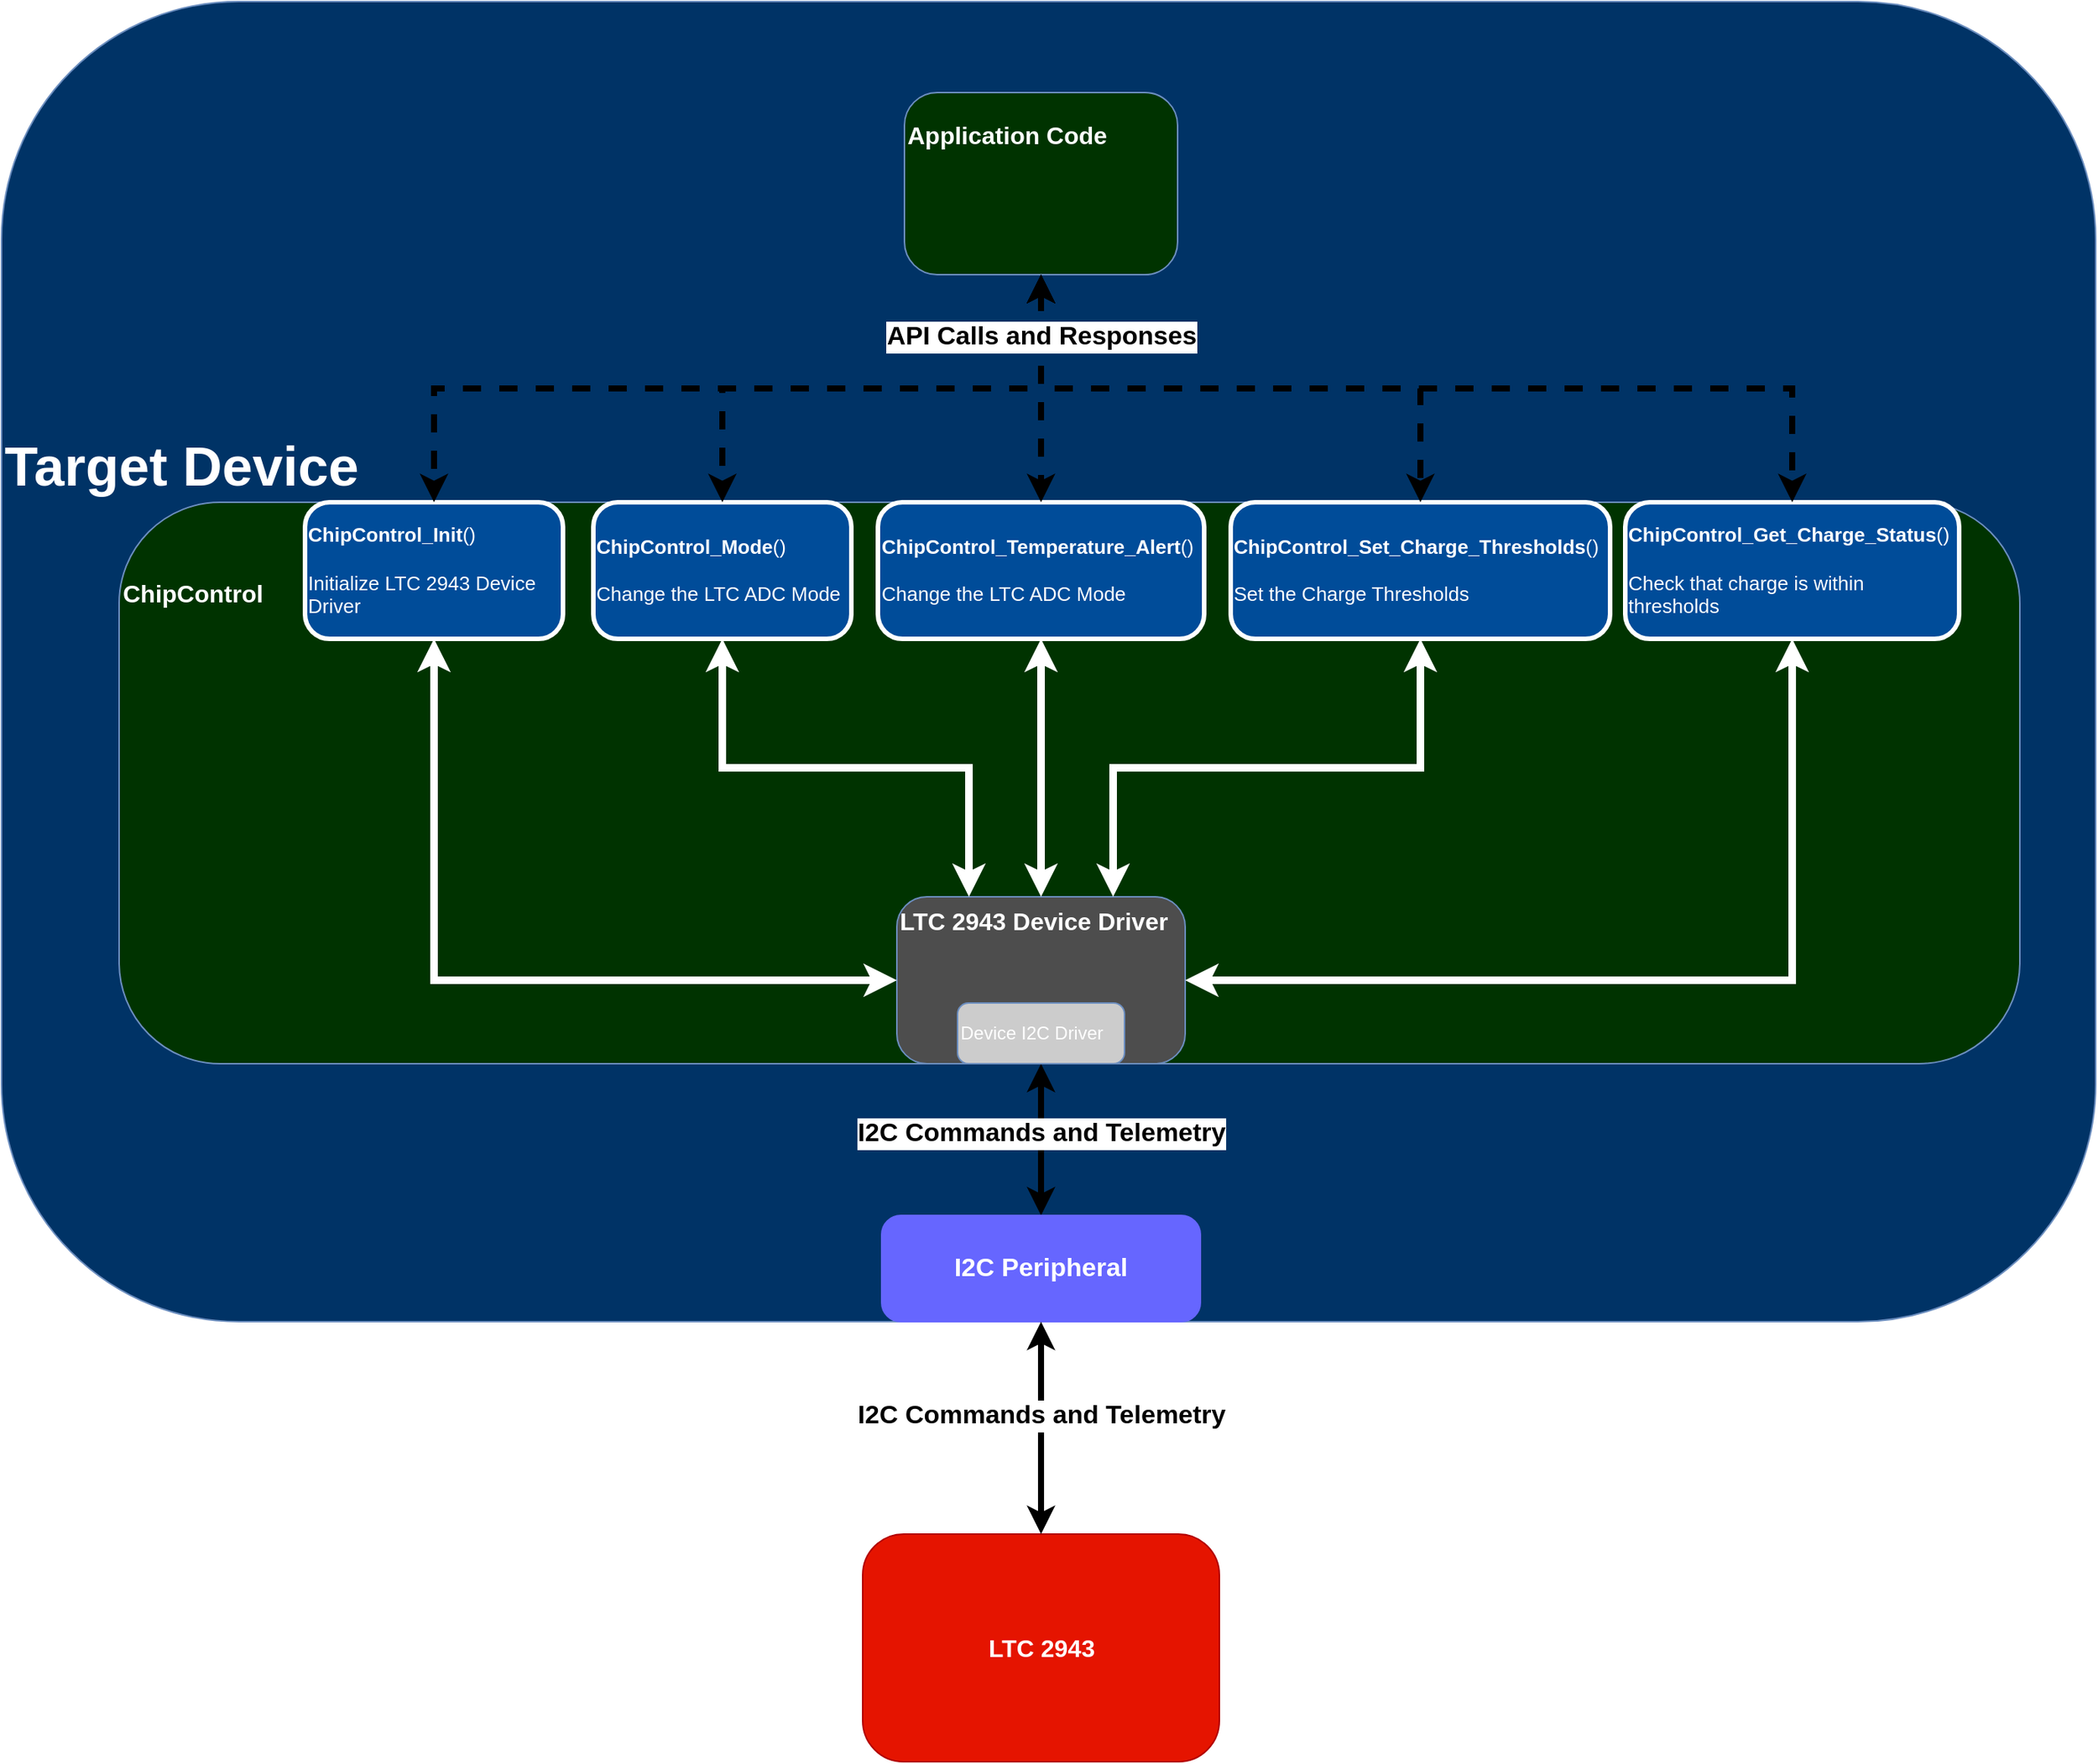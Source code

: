 <mxfile>
    <diagram name="Page-1" id="YSngG0qGiOhu6M7bXhyd">
        <mxGraphModel dx="4084" dy="2234" grid="1" gridSize="10" guides="1" tooltips="1" connect="1" arrows="1" fold="1" page="1" pageScale="1" pageWidth="850" pageHeight="1100" math="0" shadow="0">
            <root>
                <mxCell id="0"/>
                <mxCell id="1" parent="0"/>
                <mxCell id="uFqVLY0AYo3u75sG4OVG-23" value="&lt;div style=&quot;line-height: 150%; font-size: 16px;&quot;&gt;&lt;span style=&quot;background-color: initial; color: rgb(255, 255, 255); font-size: 36px;&quot;&gt;Target Device&lt;/span&gt;&lt;br style=&quot;font-size: 16px;&quot;&gt;&lt;/div&gt;" style="rounded=1;whiteSpace=wrap;html=1;fillColor=#003366;strokeColor=#6c8ebf;gradientColor=none;align=left;arcSize=18;fontSize=16;spacingTop=-250;fontStyle=1" parent="1" vertex="1">
                    <mxGeometry x="-280" y="-420" width="1380" height="870" as="geometry"/>
                </mxCell>
                <mxCell id="AsTAmV6llMDFFiS0ubSx-2" value="&lt;div style=&quot;line-height: 150%; font-size: 16px;&quot;&gt;&lt;span style=&quot;background-color: initial; color: rgb(255, 255, 255); font-size: 16px;&quot;&gt;ChipControl&amp;nbsp;&lt;/span&gt;&lt;br style=&quot;font-size: 16px;&quot;&gt;&lt;/div&gt;" style="rounded=1;whiteSpace=wrap;html=1;fillColor=#003300;strokeColor=#6c8ebf;gradientColor=none;align=left;arcSize=18;fontSize=16;spacingTop=-250;fontStyle=1" parent="1" vertex="1">
                    <mxGeometry x="-202.5" y="-90" width="1252.5" height="370" as="geometry"/>
                </mxCell>
                <mxCell id="AsTAmV6llMDFFiS0ubSx-3" value="&lt;font color=&quot;#ffffff&quot; style=&quot;font-size: 16px;&quot;&gt;LTC 2943 Device Driver&lt;/font&gt;" style="rounded=1;whiteSpace=wrap;html=1;fillColor=#4D4D4D;strokeColor=#6c8ebf;gradientColor=none;align=left;arcSize=18;fontSize=16;spacingTop=-79;fontStyle=1" parent="1" vertex="1">
                    <mxGeometry x="310" y="170" width="190" height="110" as="geometry"/>
                </mxCell>
                <mxCell id="AsTAmV6llMDFFiS0ubSx-7" style="edgeStyle=orthogonalEdgeStyle;rounded=0;orthogonalLoop=1;jettySize=auto;html=1;exitX=0.5;exitY=1;exitDx=0;exitDy=0;entryX=0.5;entryY=0;entryDx=0;entryDy=0;startArrow=classic;startFill=1;strokeWidth=4;fontSize=42;fontStyle=1" parent="1" source="AsTAmV6llMDFFiS0ubSx-4" target="uFqVLY0AYo3u75sG4OVG-24" edge="1">
                    <mxGeometry relative="1" as="geometry"/>
                </mxCell>
                <mxCell id="AsTAmV6llMDFFiS0ubSx-8" value="&lt;font size=&quot;1&quot; style=&quot;&quot;&gt;&lt;b style=&quot;font-size: 17px;&quot;&gt;I2C Commands and Telemetry&lt;/b&gt;&lt;/font&gt;" style="edgeLabel;html=1;align=center;verticalAlign=middle;resizable=0;points=[];" parent="AsTAmV6llMDFFiS0ubSx-7" vertex="1" connectable="0">
                    <mxGeometry x="-0.183" y="4" relative="1" as="geometry">
                        <mxPoint x="-4" y="5" as="offset"/>
                    </mxGeometry>
                </mxCell>
                <mxCell id="AsTAmV6llMDFFiS0ubSx-4" value="&lt;font color=&quot;#ffffff&quot;&gt;Device I2C Driver&lt;/font&gt;" style="rounded=1;whiteSpace=wrap;html=1;fillColor=#CCCCCC;strokeColor=#6c8ebf;gradientColor=none;align=left;arcSize=18;" parent="1" vertex="1">
                    <mxGeometry x="350" y="240" width="110" height="40" as="geometry"/>
                </mxCell>
                <mxCell id="AsTAmV6llMDFFiS0ubSx-5" value="&lt;font color=&quot;#ffffff&quot; style=&quot;font-size: 16px;&quot;&gt;LTC 2943&lt;/font&gt;" style="rounded=1;whiteSpace=wrap;html=1;fillColor=#e51400;strokeColor=#B20000;align=center;arcSize=18;fontColor=#ffffff;fontSize=16;fontStyle=1" parent="1" vertex="1">
                    <mxGeometry x="287.5" y="590" width="235" height="150" as="geometry"/>
                </mxCell>
                <mxCell id="uFqVLY0AYo3u75sG4OVG-9" style="edgeStyle=orthogonalEdgeStyle;rounded=0;orthogonalLoop=1;jettySize=auto;html=1;exitX=0.5;exitY=1;exitDx=0;exitDy=0;entryX=0;entryY=0.5;entryDx=0;entryDy=0;endArrow=classic;endFill=1;startArrow=classic;startFill=1;strokeWidth=5;strokeColor=#FFFFFF;" parent="1" source="AsTAmV6llMDFFiS0ubSx-9" target="AsTAmV6llMDFFiS0ubSx-3" edge="1">
                    <mxGeometry relative="1" as="geometry"/>
                </mxCell>
                <mxCell id="AsTAmV6llMDFFiS0ubSx-9" value="&lt;font color=&quot;#ffffff&quot; style=&quot;font-size: 13px;&quot;&gt;&lt;b style=&quot;font-size: 13px;&quot;&gt;ChipControl_Init&lt;/b&gt;()&lt;br style=&quot;font-size: 13px;&quot;&gt;&lt;br style=&quot;font-size: 13px;&quot;&gt;Initialize LTC 2943 Device Driver&lt;/font&gt;" style="rounded=1;whiteSpace=wrap;html=1;fillColor=#004C99;strokeColor=#FFFFFF;gradientColor=none;align=left;arcSize=18;strokeWidth=3;fontSize=13;" parent="1" vertex="1">
                    <mxGeometry x="-80" y="-90" width="170" height="90" as="geometry"/>
                </mxCell>
                <mxCell id="uFqVLY0AYo3u75sG4OVG-3" value="&lt;div style=&quot;line-height: 150%; font-size: 16px;&quot;&gt;&lt;span style=&quot;background-color: initial; color: rgb(255, 255, 255); font-size: 16px;&quot;&gt;Application Code&lt;/span&gt;&lt;br style=&quot;font-size: 16px;&quot;&gt;&lt;/div&gt;" style="rounded=1;whiteSpace=wrap;html=1;fillColor=#003300;strokeColor=#6c8ebf;gradientColor=none;align=left;arcSize=18;spacingTop=-65;fontSize=16;fontStyle=1" parent="1" vertex="1">
                    <mxGeometry x="315" y="-360" width="180" height="120" as="geometry"/>
                </mxCell>
                <mxCell id="uFqVLY0AYo3u75sG4OVG-5" value="&lt;font color=&quot;#ffffff&quot; style=&quot;font-size: 13px;&quot;&gt;&lt;b style=&quot;font-size: 13px;&quot;&gt;ChipControl_Mode&lt;/b&gt;()&lt;br style=&quot;font-size: 13px;&quot;&gt;&lt;br style=&quot;font-size: 13px;&quot;&gt;Change the LTC ADC Mode&lt;br style=&quot;font-size: 13px;&quot;&gt;&lt;/font&gt;" style="rounded=1;whiteSpace=wrap;html=1;fillColor=#004C99;strokeColor=#FFFFFF;gradientColor=none;align=left;arcSize=18;strokeWidth=3;fontSize=13;" parent="1" vertex="1">
                    <mxGeometry x="110" y="-90" width="170" height="90" as="geometry"/>
                </mxCell>
                <mxCell id="uFqVLY0AYo3u75sG4OVG-6" value="&lt;font color=&quot;#ffffff&quot; style=&quot;font-size: 13px;&quot;&gt;&lt;b style=&quot;font-size: 13px;&quot;&gt;ChipControl_Temperature_Alert&lt;/b&gt;()&lt;br style=&quot;font-size: 13px;&quot;&gt;&lt;br style=&quot;font-size: 13px;&quot;&gt;Change the LTC ADC Mode&lt;br style=&quot;font-size: 13px;&quot;&gt;&lt;/font&gt;" style="rounded=1;whiteSpace=wrap;html=1;fillColor=#004C99;strokeColor=#FFFFFF;gradientColor=none;align=left;arcSize=18;strokeWidth=3;fontSize=13;" parent="1" vertex="1">
                    <mxGeometry x="297.5" y="-90" width="215" height="90" as="geometry"/>
                </mxCell>
                <mxCell id="uFqVLY0AYo3u75sG4OVG-7" value="&lt;font color=&quot;#ffffff&quot; style=&quot;font-size: 13px;&quot;&gt;&lt;b style=&quot;font-size: 13px;&quot;&gt;ChipControl_Get_Charge_Status&lt;/b&gt;()&lt;br style=&quot;font-size: 13px;&quot;&gt;&lt;br style=&quot;font-size: 13px;&quot;&gt;Check that charge is within thresholds&lt;br style=&quot;font-size: 13px;&quot;&gt;&lt;/font&gt;" style="rounded=1;whiteSpace=wrap;html=1;fillColor=#004C99;strokeColor=#FFFFFF;gradientColor=none;align=left;arcSize=18;strokeWidth=3;fontSize=13;" parent="1" vertex="1">
                    <mxGeometry x="790" y="-90" width="220" height="90" as="geometry"/>
                </mxCell>
                <mxCell id="uFqVLY0AYo3u75sG4OVG-8" value="&lt;font color=&quot;#ffffff&quot; style=&quot;font-size: 13px;&quot;&gt;&lt;b style=&quot;font-size: 13px;&quot;&gt;ChipControl_Set_Charge_Thresholds&lt;/b&gt;()&lt;br style=&quot;font-size: 13px;&quot;&gt;&lt;br style=&quot;font-size: 13px;&quot;&gt;Set the Charge Thresholds&lt;br style=&quot;font-size: 13px;&quot;&gt;&lt;/font&gt;" style="rounded=1;whiteSpace=wrap;html=1;fillColor=#004C99;strokeColor=#FFFFFF;gradientColor=none;align=left;arcSize=18;strokeWidth=3;fontSize=13;" parent="1" vertex="1">
                    <mxGeometry x="530" y="-90" width="250" height="90" as="geometry"/>
                </mxCell>
                <mxCell id="uFqVLY0AYo3u75sG4OVG-10" style="edgeStyle=orthogonalEdgeStyle;rounded=0;orthogonalLoop=1;jettySize=auto;html=1;exitX=0.5;exitY=1;exitDx=0;exitDy=0;entryX=0.25;entryY=0;entryDx=0;entryDy=0;endArrow=classic;endFill=1;startArrow=classic;startFill=1;strokeWidth=5;strokeColor=#FFFFFF;" parent="1" source="uFqVLY0AYo3u75sG4OVG-5" target="AsTAmV6llMDFFiS0ubSx-3" edge="1">
                    <mxGeometry relative="1" as="geometry">
                        <mxPoint x="15" y="-10" as="sourcePoint"/>
                        <mxPoint x="320" y="235" as="targetPoint"/>
                    </mxGeometry>
                </mxCell>
                <mxCell id="uFqVLY0AYo3u75sG4OVG-11" style="edgeStyle=orthogonalEdgeStyle;rounded=0;orthogonalLoop=1;jettySize=auto;html=1;exitX=0.5;exitY=1;exitDx=0;exitDy=0;entryX=0.5;entryY=0;entryDx=0;entryDy=0;endArrow=classic;endFill=1;startArrow=classic;startFill=1;strokeWidth=5;strokeColor=#FFFFFF;" parent="1" source="uFqVLY0AYo3u75sG4OVG-6" target="AsTAmV6llMDFFiS0ubSx-3" edge="1">
                    <mxGeometry relative="1" as="geometry">
                        <mxPoint x="25" as="sourcePoint"/>
                        <mxPoint x="330" y="245" as="targetPoint"/>
                    </mxGeometry>
                </mxCell>
                <mxCell id="uFqVLY0AYo3u75sG4OVG-12" style="edgeStyle=orthogonalEdgeStyle;rounded=0;orthogonalLoop=1;jettySize=auto;html=1;exitX=0.75;exitY=0;exitDx=0;exitDy=0;entryX=0.5;entryY=1;entryDx=0;entryDy=0;endArrow=classic;endFill=1;startArrow=classic;startFill=1;strokeWidth=5;strokeColor=#FFFFFF;" parent="1" source="AsTAmV6llMDFFiS0ubSx-3" target="uFqVLY0AYo3u75sG4OVG-8" edge="1">
                    <mxGeometry relative="1" as="geometry">
                        <mxPoint x="35" y="10" as="sourcePoint"/>
                        <mxPoint x="340" y="255" as="targetPoint"/>
                    </mxGeometry>
                </mxCell>
                <mxCell id="uFqVLY0AYo3u75sG4OVG-13" style="edgeStyle=orthogonalEdgeStyle;rounded=0;orthogonalLoop=1;jettySize=auto;html=1;exitX=0.5;exitY=1;exitDx=0;exitDy=0;entryX=1;entryY=0.5;entryDx=0;entryDy=0;endArrow=classic;endFill=1;startArrow=classic;startFill=1;strokeWidth=5;strokeColor=#FFFFFF;" parent="1" source="uFqVLY0AYo3u75sG4OVG-7" target="AsTAmV6llMDFFiS0ubSx-3" edge="1">
                    <mxGeometry relative="1" as="geometry">
                        <mxPoint x="45" y="20" as="sourcePoint"/>
                        <mxPoint x="350" y="265" as="targetPoint"/>
                    </mxGeometry>
                </mxCell>
                <mxCell id="uFqVLY0AYo3u75sG4OVG-24" value="&lt;font color=&quot;#ffffff&quot; style=&quot;font-size: 17px;&quot;&gt;I2C Peripheral&lt;/font&gt;" style="rounded=1;whiteSpace=wrap;html=1;fillColor=#6666FF;strokeColor=#6666FF;gradientColor=none;align=center;arcSize=18;fontStyle=1;fontSize=17;" parent="1" vertex="1">
                    <mxGeometry x="300" y="380" width="210" height="70" as="geometry"/>
                </mxCell>
                <mxCell id="uFqVLY0AYo3u75sG4OVG-26" style="edgeStyle=orthogonalEdgeStyle;rounded=0;orthogonalLoop=1;jettySize=auto;html=1;entryX=0.5;entryY=0;entryDx=0;entryDy=0;startArrow=classic;startFill=1;strokeWidth=4;fontSize=42;fontStyle=1" parent="1" source="uFqVLY0AYo3u75sG4OVG-24" target="AsTAmV6llMDFFiS0ubSx-5" edge="1">
                    <mxGeometry relative="1" as="geometry">
                        <mxPoint x="415" y="460" as="sourcePoint"/>
                        <mxPoint x="415" y="560" as="targetPoint"/>
                    </mxGeometry>
                </mxCell>
                <mxCell id="uFqVLY0AYo3u75sG4OVG-27" value="&lt;font size=&quot;1&quot; style=&quot;&quot;&gt;&lt;b style=&quot;font-size: 17px;&quot;&gt;I2C Commands and Telemetry&lt;/b&gt;&lt;/font&gt;" style="edgeLabel;html=1;align=center;verticalAlign=middle;resizable=0;points=[];" parent="uFqVLY0AYo3u75sG4OVG-26" vertex="1" connectable="0">
                    <mxGeometry x="-0.183" y="4" relative="1" as="geometry">
                        <mxPoint x="-4" y="5" as="offset"/>
                    </mxGeometry>
                </mxCell>
                <mxCell id="2" style="edgeStyle=orthogonalEdgeStyle;rounded=0;orthogonalLoop=1;jettySize=auto;html=1;exitX=0.5;exitY=1;exitDx=0;exitDy=0;startArrow=classic;startFill=1;strokeWidth=4;fontSize=42;fontStyle=1;dashed=1;" edge="1" parent="1" source="uFqVLY0AYo3u75sG4OVG-3" target="uFqVLY0AYo3u75sG4OVG-5">
                    <mxGeometry relative="1" as="geometry">
                        <mxPoint x="30" y="-310" as="sourcePoint"/>
                        <mxPoint x="30" y="-160" as="targetPoint"/>
                    </mxGeometry>
                </mxCell>
                <mxCell id="4" style="edgeStyle=orthogonalEdgeStyle;rounded=0;orthogonalLoop=1;jettySize=auto;html=1;exitX=0.5;exitY=1;exitDx=0;exitDy=0;startArrow=classic;startFill=1;strokeWidth=4;fontSize=42;fontStyle=1;dashed=1;" edge="1" parent="1" source="uFqVLY0AYo3u75sG4OVG-3" target="AsTAmV6llMDFFiS0ubSx-9">
                    <mxGeometry relative="1" as="geometry">
                        <mxPoint x="415" y="-230" as="sourcePoint"/>
                        <mxPoint x="205" y="-80" as="targetPoint"/>
                    </mxGeometry>
                </mxCell>
                <mxCell id="5" style="edgeStyle=orthogonalEdgeStyle;rounded=0;orthogonalLoop=1;jettySize=auto;html=1;exitX=0.5;exitY=1;exitDx=0;exitDy=0;startArrow=classic;startFill=1;strokeWidth=4;fontSize=42;fontStyle=1;dashed=1;" edge="1" parent="1" source="uFqVLY0AYo3u75sG4OVG-3" target="uFqVLY0AYo3u75sG4OVG-8">
                    <mxGeometry relative="1" as="geometry">
                        <mxPoint x="425" y="-220" as="sourcePoint"/>
                        <mxPoint x="215" y="-70" as="targetPoint"/>
                    </mxGeometry>
                </mxCell>
                <mxCell id="6" style="edgeStyle=orthogonalEdgeStyle;rounded=0;orthogonalLoop=1;jettySize=auto;html=1;exitX=0.5;exitY=1;exitDx=0;exitDy=0;startArrow=classic;startFill=1;strokeWidth=4;fontSize=42;fontStyle=1;dashed=1;" edge="1" parent="1" source="uFqVLY0AYo3u75sG4OVG-3" target="uFqVLY0AYo3u75sG4OVG-7">
                    <mxGeometry relative="1" as="geometry">
                        <mxPoint x="435" y="-210" as="sourcePoint"/>
                        <mxPoint x="225" y="-60" as="targetPoint"/>
                    </mxGeometry>
                </mxCell>
                <mxCell id="uFqVLY0AYo3u75sG4OVG-14" style="edgeStyle=orthogonalEdgeStyle;rounded=0;orthogonalLoop=1;jettySize=auto;html=1;exitX=0.5;exitY=1;exitDx=0;exitDy=0;entryX=0.5;entryY=0;entryDx=0;entryDy=0;startArrow=classic;startFill=1;strokeWidth=4;fontSize=42;fontStyle=1;dashed=1;" parent="1" source="uFqVLY0AYo3u75sG4OVG-3" target="uFqVLY0AYo3u75sG4OVG-6" edge="1">
                    <mxGeometry relative="1" as="geometry">
                        <mxPoint x="850" y="-370" as="sourcePoint"/>
                        <mxPoint x="850" y="-214" as="targetPoint"/>
                    </mxGeometry>
                </mxCell>
                <mxCell id="uFqVLY0AYo3u75sG4OVG-15" value="&lt;font size=&quot;1&quot; style=&quot;&quot;&gt;&lt;b style=&quot;font-size: 17px;&quot;&gt;API Calls and Responses&lt;/b&gt;&lt;/font&gt;" style="edgeLabel;html=1;align=center;verticalAlign=middle;resizable=0;points=[];" parent="uFqVLY0AYo3u75sG4OVG-14" vertex="1" connectable="0">
                    <mxGeometry x="-0.183" y="4" relative="1" as="geometry">
                        <mxPoint x="-4" y="-21" as="offset"/>
                    </mxGeometry>
                </mxCell>
            </root>
        </mxGraphModel>
    </diagram>
</mxfile>